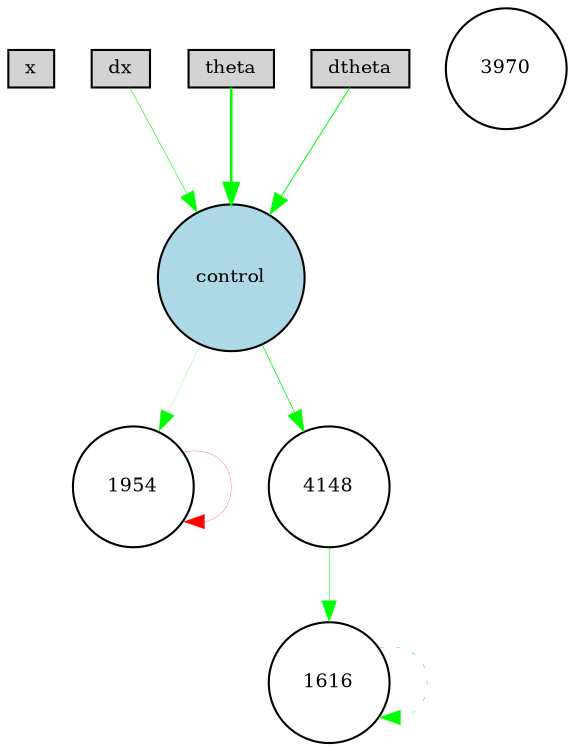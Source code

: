 digraph {
	node [fontsize=9 height=0.2 shape=circle width=0.2]
	x [fillcolor=lightgray shape=box style=filled]
	dx [fillcolor=lightgray shape=box style=filled]
	theta [fillcolor=lightgray shape=box style=filled]
	dtheta [fillcolor=lightgray shape=box style=filled]
	control [fillcolor=lightblue style=filled]
	1954 [fillcolor=white style=filled]
	3970 [fillcolor=white style=filled]
	1616 [fillcolor=white style=filled]
	4148 [fillcolor=white style=filled]
	dtheta -> control [color=green penwidth=0.48831718306821326 style=solid]
	theta -> control [color=green penwidth=1.2555611288786752 style=solid]
	1616 -> 1616 [color=green penwidth=0.22923547806243721 style=dotted]
	control -> 1954 [color=green penwidth=0.10164342612140163 style=solid]
	1954 -> 1954 [color=red penwidth=0.11480853030716745 style=solid]
	control -> 4148 [color=green penwidth=0.3920795789614946 style=solid]
	dx -> control [color=green penwidth=0.2935598591237462 style=solid]
	4148 -> 1616 [color=green penwidth=0.2827080801380823 style=solid]
}

